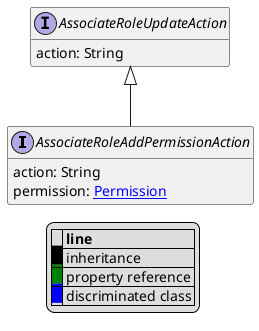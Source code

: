 @startuml

hide empty fields
hide empty methods
legend
|= |= line |
|<back:black>   </back>| inheritance |
|<back:green>   </back>| property reference |
|<back:blue>   </back>| discriminated class |
endlegend
interface AssociateRoleAddPermissionAction [[AssociateRoleAddPermissionAction.svg]] extends AssociateRoleUpdateAction {
    action: String
    permission: [[Permission.svg Permission]]
}
interface AssociateRoleUpdateAction [[AssociateRoleUpdateAction.svg]]  {
    action: String
}





@enduml
